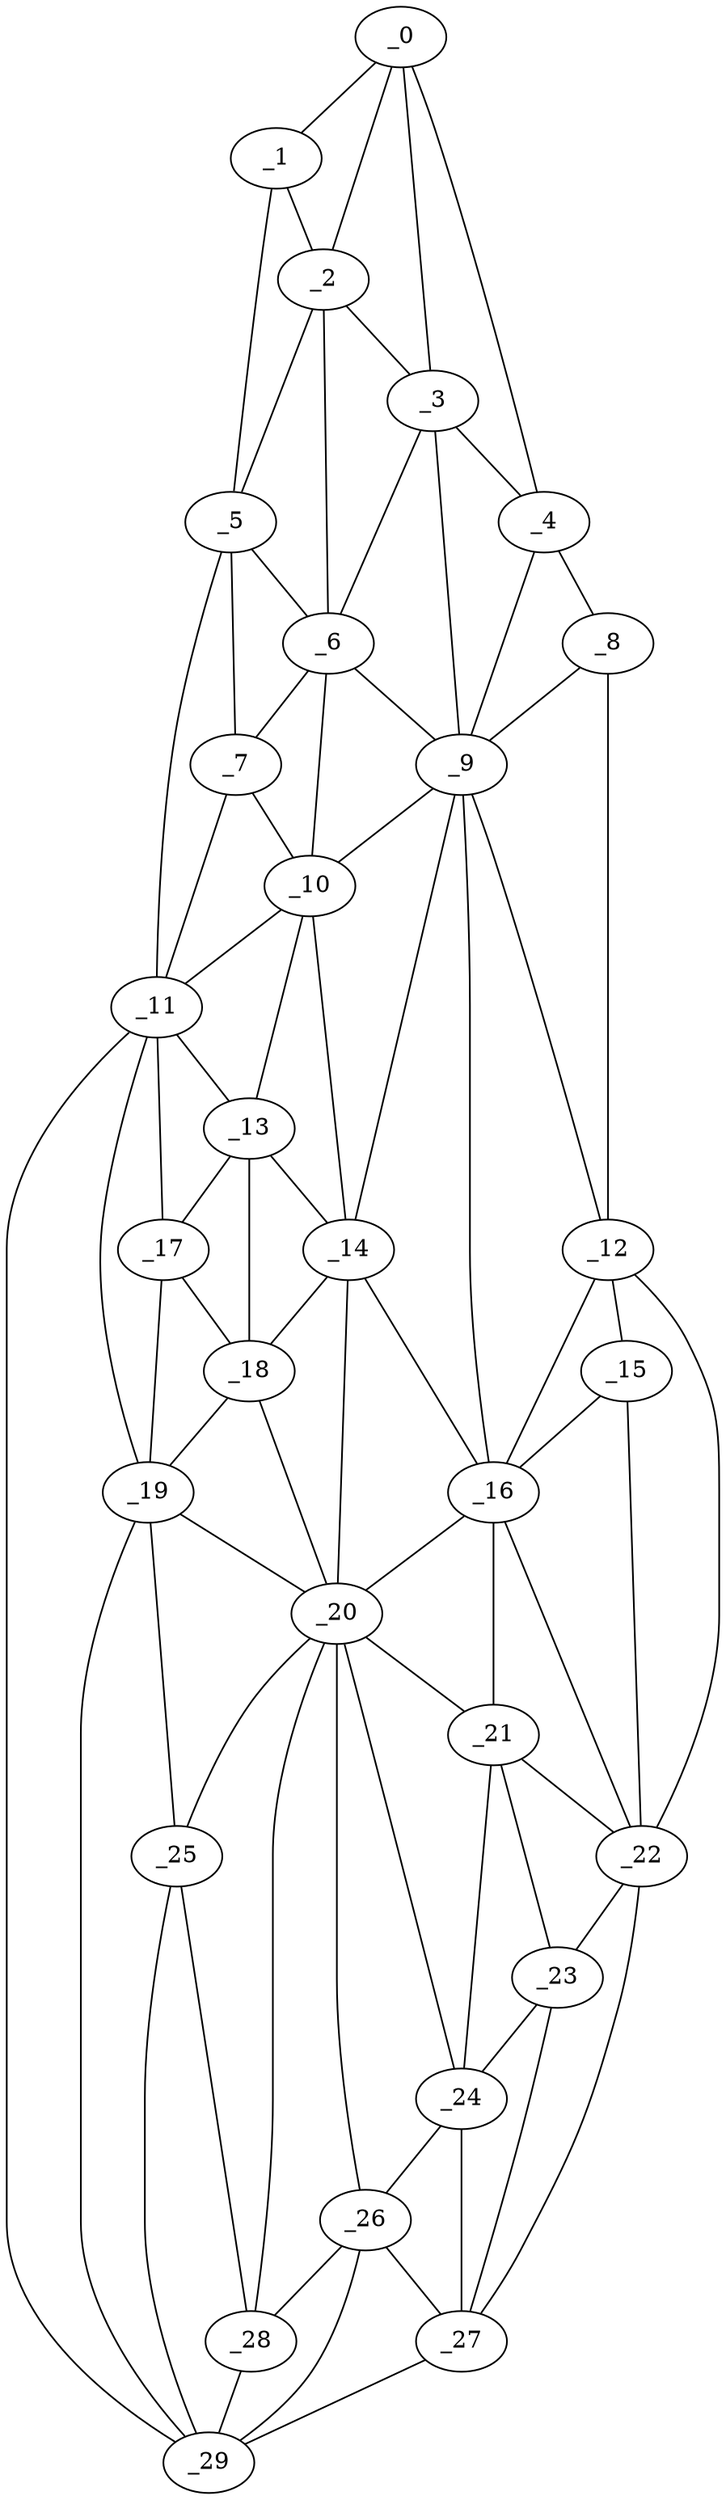 graph "obj32__90.gxl" {
	_0	 [x=19,
		y=68];
	_1	 [x=22,
		y=20];
	_0 -- _1	 [valence=1];
	_2	 [x=29,
		y=38];
	_0 -- _2	 [valence=1];
	_3	 [x=29,
		y=68];
	_0 -- _3	 [valence=1];
	_4	 [x=30,
		y=83];
	_0 -- _4	 [valence=1];
	_1 -- _2	 [valence=2];
	_5	 [x=32,
		y=17];
	_1 -- _5	 [valence=1];
	_2 -- _3	 [valence=2];
	_2 -- _5	 [valence=2];
	_6	 [x=34,
		y=38];
	_2 -- _6	 [valence=2];
	_3 -- _4	 [valence=2];
	_3 -- _6	 [valence=2];
	_9	 [x=52,
		y=70];
	_3 -- _9	 [valence=2];
	_8	 [x=51,
		y=91];
	_4 -- _8	 [valence=1];
	_4 -- _9	 [valence=2];
	_5 -- _6	 [valence=2];
	_7	 [x=51,
		y=21];
	_5 -- _7	 [valence=2];
	_11	 [x=65,
		y=16];
	_5 -- _11	 [valence=1];
	_6 -- _7	 [valence=2];
	_6 -- _9	 [valence=2];
	_10	 [x=56,
		y=39];
	_6 -- _10	 [valence=2];
	_7 -- _10	 [valence=2];
	_7 -- _11	 [valence=2];
	_8 -- _9	 [valence=2];
	_12	 [x=66,
		y=91];
	_8 -- _12	 [valence=1];
	_9 -- _10	 [valence=1];
	_9 -- _12	 [valence=2];
	_14	 [x=74,
		y=45];
	_9 -- _14	 [valence=2];
	_16	 [x=81,
		y=84];
	_9 -- _16	 [valence=1];
	_10 -- _11	 [valence=1];
	_13	 [x=73,
		y=37];
	_10 -- _13	 [valence=2];
	_10 -- _14	 [valence=2];
	_11 -- _13	 [valence=1];
	_17	 [x=84,
		y=28];
	_11 -- _17	 [valence=2];
	_19	 [x=87,
		y=28];
	_11 -- _19	 [valence=2];
	_29	 [x=126,
		y=39];
	_11 -- _29	 [valence=1];
	_15	 [x=78,
		y=90];
	_12 -- _15	 [valence=2];
	_12 -- _16	 [valence=2];
	_22	 [x=89,
		y=90];
	_12 -- _22	 [valence=1];
	_13 -- _14	 [valence=2];
	_13 -- _17	 [valence=1];
	_18	 [x=84,
		y=44];
	_13 -- _18	 [valence=1];
	_14 -- _16	 [valence=2];
	_14 -- _18	 [valence=2];
	_20	 [x=88,
		y=50];
	_14 -- _20	 [valence=2];
	_15 -- _16	 [valence=2];
	_15 -- _22	 [valence=1];
	_16 -- _20	 [valence=2];
	_21	 [x=89,
		y=83];
	_16 -- _21	 [valence=2];
	_16 -- _22	 [valence=2];
	_17 -- _18	 [valence=2];
	_17 -- _19	 [valence=1];
	_18 -- _19	 [valence=2];
	_18 -- _20	 [valence=2];
	_19 -- _20	 [valence=2];
	_25	 [x=119,
		y=42];
	_19 -- _25	 [valence=2];
	_19 -- _29	 [valence=1];
	_20 -- _21	 [valence=1];
	_24	 [x=112,
		y=78];
	_20 -- _24	 [valence=2];
	_20 -- _25	 [valence=2];
	_26	 [x=121,
		y=70];
	_20 -- _26	 [valence=2];
	_28	 [x=122,
		y=52];
	_20 -- _28	 [valence=2];
	_21 -- _22	 [valence=2];
	_23	 [x=98,
		y=87];
	_21 -- _23	 [valence=2];
	_21 -- _24	 [valence=2];
	_22 -- _23	 [valence=1];
	_27	 [x=121,
		y=82];
	_22 -- _27	 [valence=1];
	_23 -- _24	 [valence=1];
	_23 -- _27	 [valence=2];
	_24 -- _26	 [valence=2];
	_24 -- _27	 [valence=2];
	_25 -- _28	 [valence=2];
	_25 -- _29	 [valence=2];
	_26 -- _27	 [valence=1];
	_26 -- _28	 [valence=2];
	_26 -- _29	 [valence=2];
	_27 -- _29	 [valence=1];
	_28 -- _29	 [valence=2];
}
